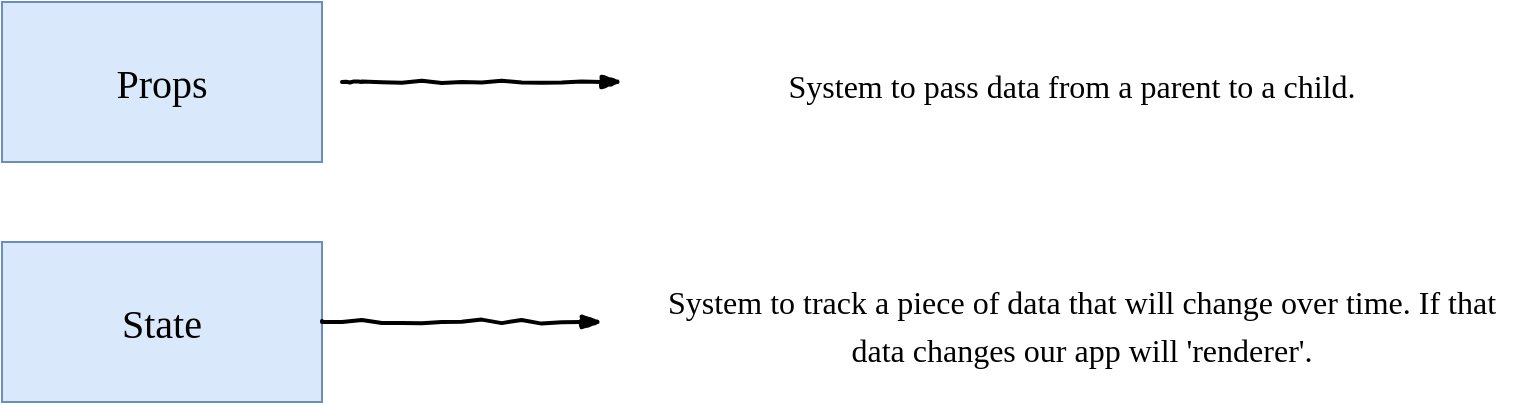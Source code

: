<mxfile version="13.1.3" type="github">
  <diagram id="GxizrZons7TpUAIUkkWy" name="01-State">
    <mxGraphModel dx="1026" dy="475" grid="1" gridSize="10" guides="1" tooltips="1" connect="1" arrows="1" fold="1" page="1" pageScale="1" pageWidth="827" pageHeight="1169" math="0" shadow="0">
      <root>
        <mxCell id="0" />
        <mxCell id="1" parent="0" />
        <mxCell id="oV4nk1PkBAIt3mty0o6z-5" value="Props" style="text;html=1;strokeColor=#6c8ebf;fillColor=#dae8fc;align=center;verticalAlign=middle;whiteSpace=wrap;rounded=0;fontFamily=Verdana;fontSize=20;" vertex="1" parent="1">
          <mxGeometry x="40" y="160" width="160" height="80" as="geometry" />
        </mxCell>
        <mxCell id="oV4nk1PkBAIt3mty0o6z-7" value="" style="rounded=0;comic=1;strokeWidth=2;endArrow=blockThin;html=1;fontFamily=Comic Sans MS;fontStyle=1;" edge="1" parent="1">
          <mxGeometry width="50" height="50" relative="1" as="geometry">
            <mxPoint x="210" y="200" as="sourcePoint" />
            <mxPoint x="350" y="200" as="targetPoint" />
            <Array as="points">
              <mxPoint x="220" y="200" />
            </Array>
          </mxGeometry>
        </mxCell>
        <mxCell id="oV4nk1PkBAIt3mty0o6z-8" value="&lt;font style=&quot;font-size: 16px&quot;&gt;System to pass data from a parent to a child.&lt;/font&gt;" style="text;html=1;strokeColor=none;fillColor=none;align=center;verticalAlign=middle;whiteSpace=wrap;rounded=0;fontFamily=Verdana;fontSize=20;" vertex="1" parent="1">
          <mxGeometry x="350" y="160" width="450" height="80" as="geometry" />
        </mxCell>
        <mxCell id="oV4nk1PkBAIt3mty0o6z-11" value="State" style="text;html=1;strokeColor=#6c8ebf;fillColor=#dae8fc;align=center;verticalAlign=middle;whiteSpace=wrap;rounded=0;fontFamily=Verdana;fontSize=20;" vertex="1" parent="1">
          <mxGeometry x="40" y="280" width="160" height="80" as="geometry" />
        </mxCell>
        <mxCell id="oV4nk1PkBAIt3mty0o6z-12" value="" style="rounded=0;comic=1;strokeWidth=2;endArrow=blockThin;html=1;fontFamily=Comic Sans MS;fontStyle=1;" edge="1" parent="1">
          <mxGeometry width="50" height="50" relative="1" as="geometry">
            <mxPoint x="200" y="319.5" as="sourcePoint" />
            <mxPoint x="340" y="320" as="targetPoint" />
            <Array as="points">
              <mxPoint x="200" y="319.5" />
            </Array>
          </mxGeometry>
        </mxCell>
        <mxCell id="oV4nk1PkBAIt3mty0o6z-14" value="&lt;font style=&quot;font-size: 16px&quot;&gt;System to track a piece of data that will change over time. If that data changes our app will &#39;renderer&#39;.&lt;/font&gt;" style="text;html=1;strokeColor=none;fillColor=none;align=center;verticalAlign=middle;whiteSpace=wrap;rounded=0;fontFamily=Verdana;fontSize=20;" vertex="1" parent="1">
          <mxGeometry x="360" y="280" width="440" height="80" as="geometry" />
        </mxCell>
      </root>
    </mxGraphModel>
  </diagram>
</mxfile>
